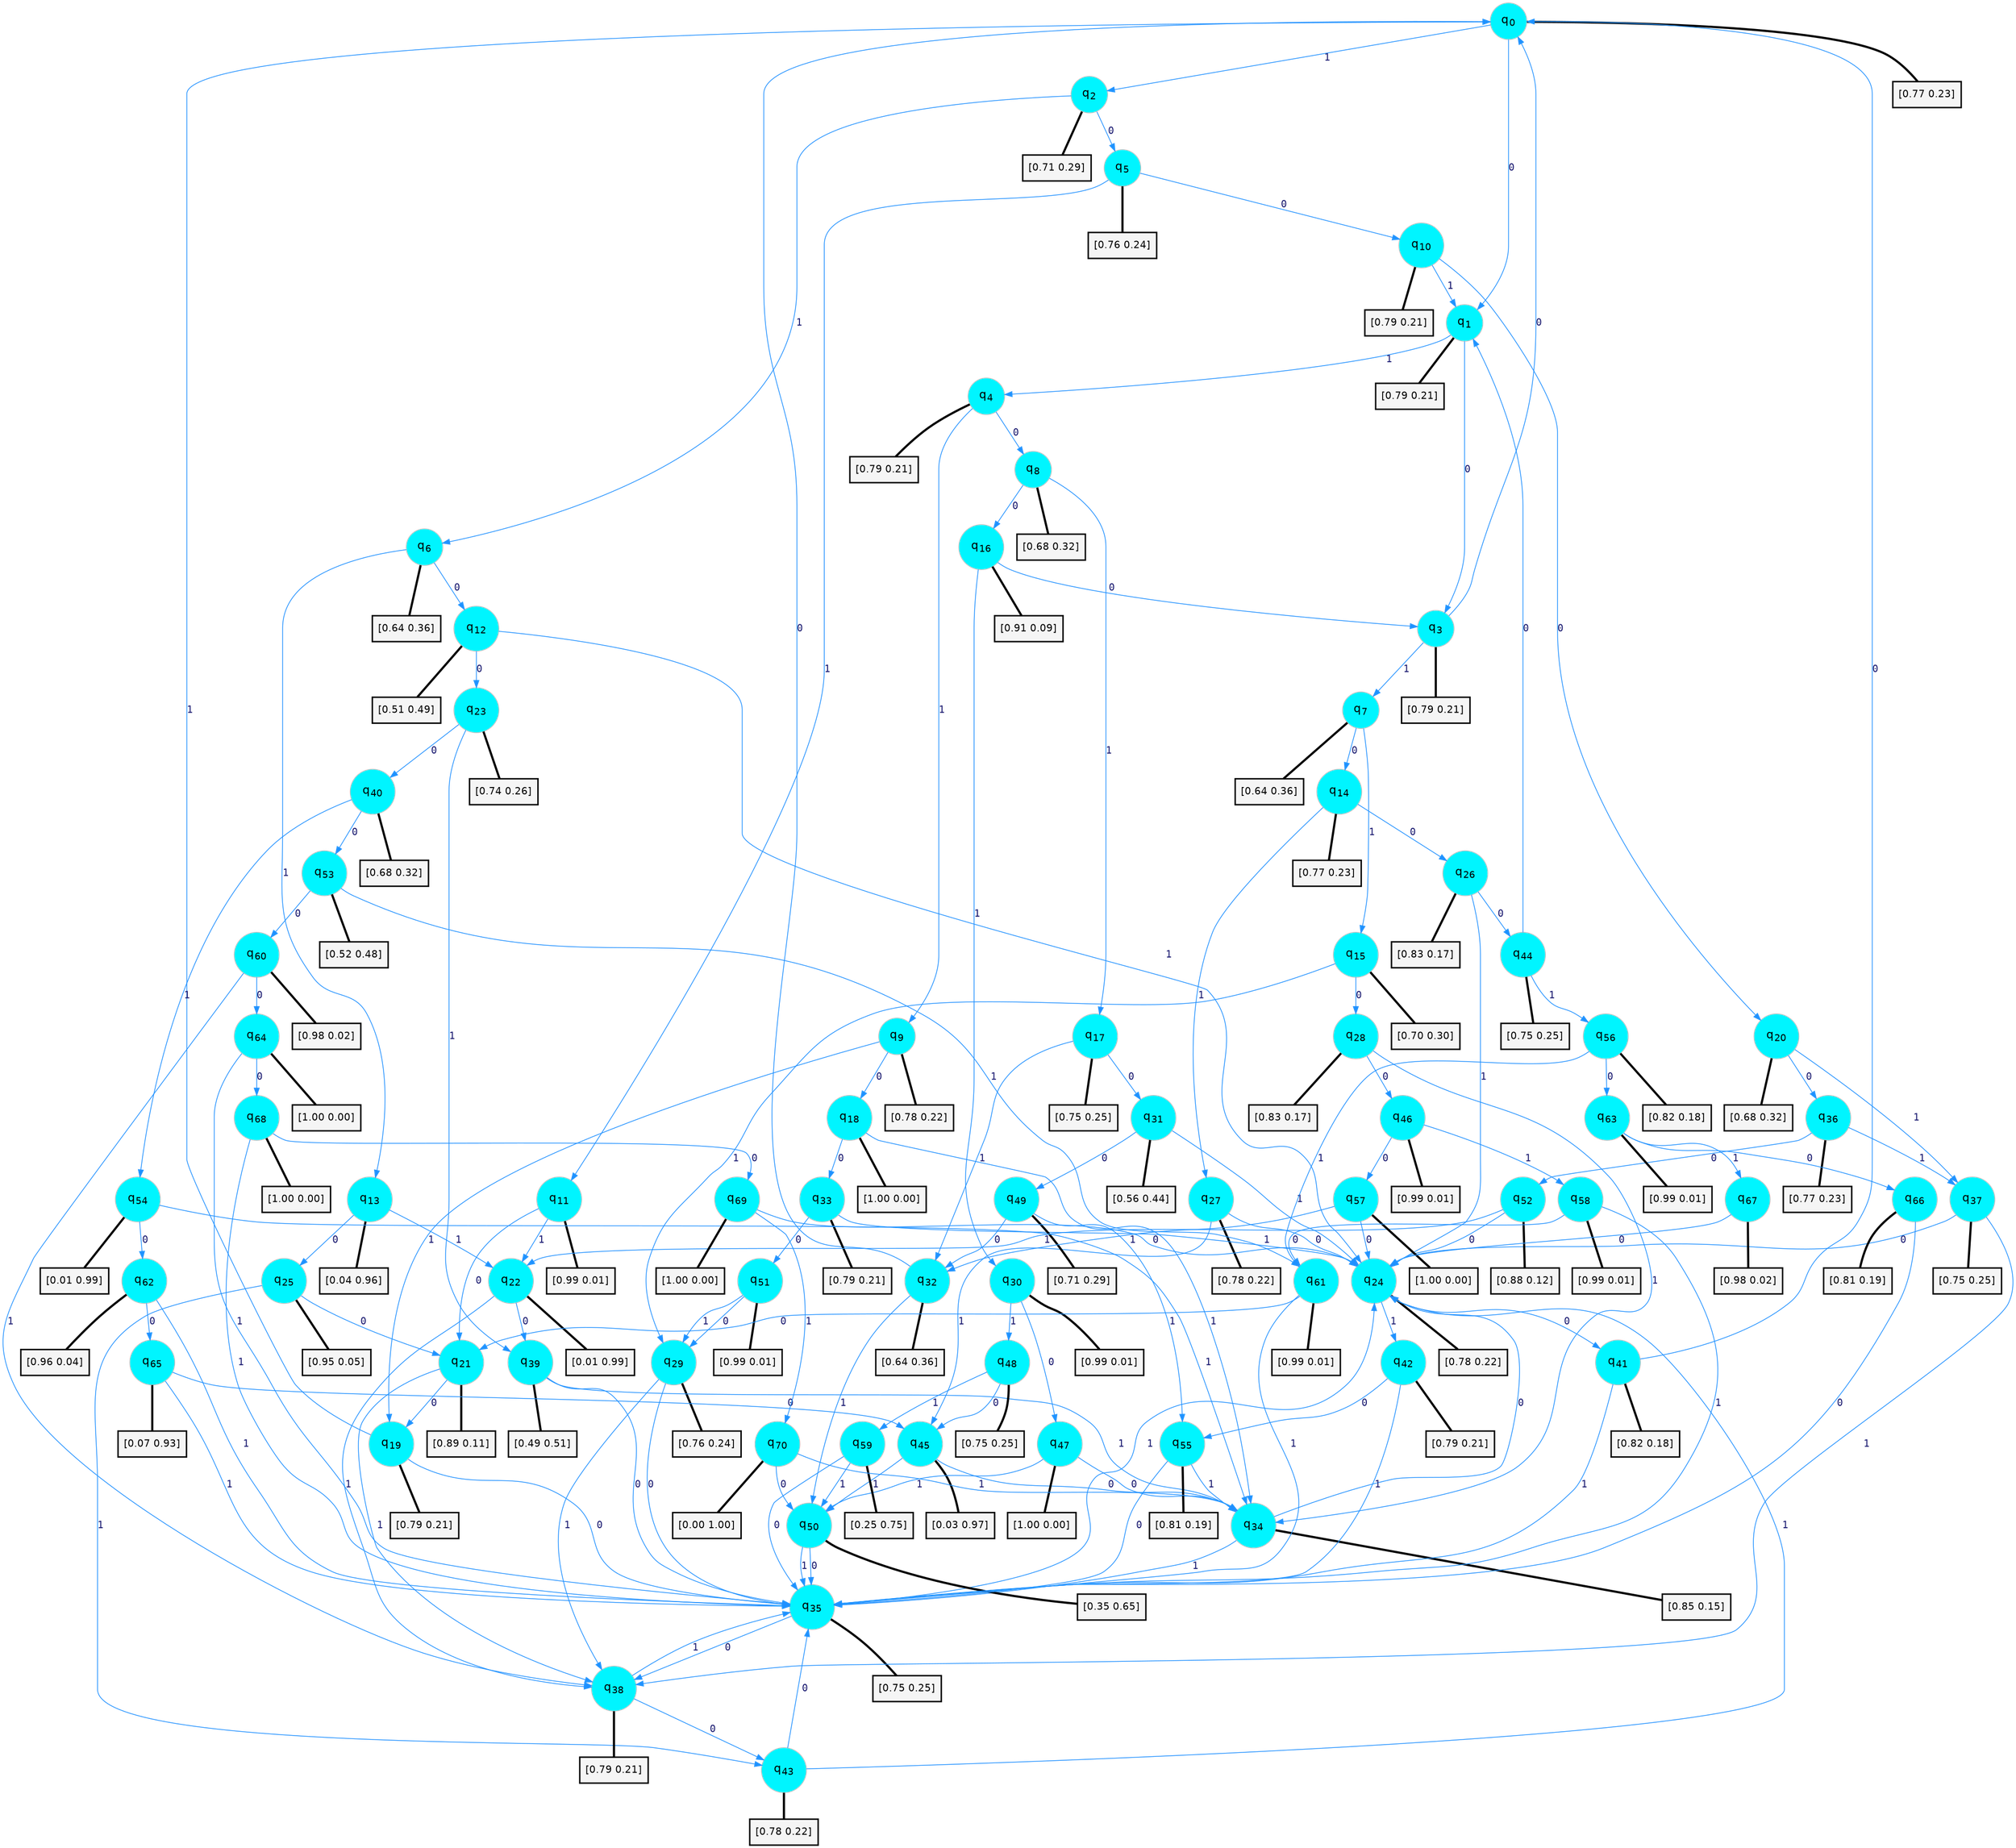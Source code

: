 digraph G {
graph [
bgcolor=transparent, dpi=300, rankdir=TD, size="40,25"];
node [
color=gray, fillcolor=turquoise1, fontcolor=black, fontname=Helvetica, fontsize=16, fontweight=bold, shape=circle, style=filled];
edge [
arrowsize=1, color=dodgerblue1, fontcolor=midnightblue, fontname=courier, fontweight=bold, penwidth=1, style=solid, weight=20];
0[label=<q<SUB>0</SUB>>];
1[label=<q<SUB>1</SUB>>];
2[label=<q<SUB>2</SUB>>];
3[label=<q<SUB>3</SUB>>];
4[label=<q<SUB>4</SUB>>];
5[label=<q<SUB>5</SUB>>];
6[label=<q<SUB>6</SUB>>];
7[label=<q<SUB>7</SUB>>];
8[label=<q<SUB>8</SUB>>];
9[label=<q<SUB>9</SUB>>];
10[label=<q<SUB>10</SUB>>];
11[label=<q<SUB>11</SUB>>];
12[label=<q<SUB>12</SUB>>];
13[label=<q<SUB>13</SUB>>];
14[label=<q<SUB>14</SUB>>];
15[label=<q<SUB>15</SUB>>];
16[label=<q<SUB>16</SUB>>];
17[label=<q<SUB>17</SUB>>];
18[label=<q<SUB>18</SUB>>];
19[label=<q<SUB>19</SUB>>];
20[label=<q<SUB>20</SUB>>];
21[label=<q<SUB>21</SUB>>];
22[label=<q<SUB>22</SUB>>];
23[label=<q<SUB>23</SUB>>];
24[label=<q<SUB>24</SUB>>];
25[label=<q<SUB>25</SUB>>];
26[label=<q<SUB>26</SUB>>];
27[label=<q<SUB>27</SUB>>];
28[label=<q<SUB>28</SUB>>];
29[label=<q<SUB>29</SUB>>];
30[label=<q<SUB>30</SUB>>];
31[label=<q<SUB>31</SUB>>];
32[label=<q<SUB>32</SUB>>];
33[label=<q<SUB>33</SUB>>];
34[label=<q<SUB>34</SUB>>];
35[label=<q<SUB>35</SUB>>];
36[label=<q<SUB>36</SUB>>];
37[label=<q<SUB>37</SUB>>];
38[label=<q<SUB>38</SUB>>];
39[label=<q<SUB>39</SUB>>];
40[label=<q<SUB>40</SUB>>];
41[label=<q<SUB>41</SUB>>];
42[label=<q<SUB>42</SUB>>];
43[label=<q<SUB>43</SUB>>];
44[label=<q<SUB>44</SUB>>];
45[label=<q<SUB>45</SUB>>];
46[label=<q<SUB>46</SUB>>];
47[label=<q<SUB>47</SUB>>];
48[label=<q<SUB>48</SUB>>];
49[label=<q<SUB>49</SUB>>];
50[label=<q<SUB>50</SUB>>];
51[label=<q<SUB>51</SUB>>];
52[label=<q<SUB>52</SUB>>];
53[label=<q<SUB>53</SUB>>];
54[label=<q<SUB>54</SUB>>];
55[label=<q<SUB>55</SUB>>];
56[label=<q<SUB>56</SUB>>];
57[label=<q<SUB>57</SUB>>];
58[label=<q<SUB>58</SUB>>];
59[label=<q<SUB>59</SUB>>];
60[label=<q<SUB>60</SUB>>];
61[label=<q<SUB>61</SUB>>];
62[label=<q<SUB>62</SUB>>];
63[label=<q<SUB>63</SUB>>];
64[label=<q<SUB>64</SUB>>];
65[label=<q<SUB>65</SUB>>];
66[label=<q<SUB>66</SUB>>];
67[label=<q<SUB>67</SUB>>];
68[label=<q<SUB>68</SUB>>];
69[label=<q<SUB>69</SUB>>];
70[label=<q<SUB>70</SUB>>];
71[label="[0.77 0.23]", shape=box,fontcolor=black, fontname=Helvetica, fontsize=14, penwidth=2, fillcolor=whitesmoke,color=black];
72[label="[0.79 0.21]", shape=box,fontcolor=black, fontname=Helvetica, fontsize=14, penwidth=2, fillcolor=whitesmoke,color=black];
73[label="[0.71 0.29]", shape=box,fontcolor=black, fontname=Helvetica, fontsize=14, penwidth=2, fillcolor=whitesmoke,color=black];
74[label="[0.79 0.21]", shape=box,fontcolor=black, fontname=Helvetica, fontsize=14, penwidth=2, fillcolor=whitesmoke,color=black];
75[label="[0.79 0.21]", shape=box,fontcolor=black, fontname=Helvetica, fontsize=14, penwidth=2, fillcolor=whitesmoke,color=black];
76[label="[0.76 0.24]", shape=box,fontcolor=black, fontname=Helvetica, fontsize=14, penwidth=2, fillcolor=whitesmoke,color=black];
77[label="[0.64 0.36]", shape=box,fontcolor=black, fontname=Helvetica, fontsize=14, penwidth=2, fillcolor=whitesmoke,color=black];
78[label="[0.64 0.36]", shape=box,fontcolor=black, fontname=Helvetica, fontsize=14, penwidth=2, fillcolor=whitesmoke,color=black];
79[label="[0.68 0.32]", shape=box,fontcolor=black, fontname=Helvetica, fontsize=14, penwidth=2, fillcolor=whitesmoke,color=black];
80[label="[0.78 0.22]", shape=box,fontcolor=black, fontname=Helvetica, fontsize=14, penwidth=2, fillcolor=whitesmoke,color=black];
81[label="[0.79 0.21]", shape=box,fontcolor=black, fontname=Helvetica, fontsize=14, penwidth=2, fillcolor=whitesmoke,color=black];
82[label="[0.99 0.01]", shape=box,fontcolor=black, fontname=Helvetica, fontsize=14, penwidth=2, fillcolor=whitesmoke,color=black];
83[label="[0.51 0.49]", shape=box,fontcolor=black, fontname=Helvetica, fontsize=14, penwidth=2, fillcolor=whitesmoke,color=black];
84[label="[0.04 0.96]", shape=box,fontcolor=black, fontname=Helvetica, fontsize=14, penwidth=2, fillcolor=whitesmoke,color=black];
85[label="[0.77 0.23]", shape=box,fontcolor=black, fontname=Helvetica, fontsize=14, penwidth=2, fillcolor=whitesmoke,color=black];
86[label="[0.70 0.30]", shape=box,fontcolor=black, fontname=Helvetica, fontsize=14, penwidth=2, fillcolor=whitesmoke,color=black];
87[label="[0.91 0.09]", shape=box,fontcolor=black, fontname=Helvetica, fontsize=14, penwidth=2, fillcolor=whitesmoke,color=black];
88[label="[0.75 0.25]", shape=box,fontcolor=black, fontname=Helvetica, fontsize=14, penwidth=2, fillcolor=whitesmoke,color=black];
89[label="[1.00 0.00]", shape=box,fontcolor=black, fontname=Helvetica, fontsize=14, penwidth=2, fillcolor=whitesmoke,color=black];
90[label="[0.79 0.21]", shape=box,fontcolor=black, fontname=Helvetica, fontsize=14, penwidth=2, fillcolor=whitesmoke,color=black];
91[label="[0.68 0.32]", shape=box,fontcolor=black, fontname=Helvetica, fontsize=14, penwidth=2, fillcolor=whitesmoke,color=black];
92[label="[0.89 0.11]", shape=box,fontcolor=black, fontname=Helvetica, fontsize=14, penwidth=2, fillcolor=whitesmoke,color=black];
93[label="[0.01 0.99]", shape=box,fontcolor=black, fontname=Helvetica, fontsize=14, penwidth=2, fillcolor=whitesmoke,color=black];
94[label="[0.74 0.26]", shape=box,fontcolor=black, fontname=Helvetica, fontsize=14, penwidth=2, fillcolor=whitesmoke,color=black];
95[label="[0.78 0.22]", shape=box,fontcolor=black, fontname=Helvetica, fontsize=14, penwidth=2, fillcolor=whitesmoke,color=black];
96[label="[0.95 0.05]", shape=box,fontcolor=black, fontname=Helvetica, fontsize=14, penwidth=2, fillcolor=whitesmoke,color=black];
97[label="[0.83 0.17]", shape=box,fontcolor=black, fontname=Helvetica, fontsize=14, penwidth=2, fillcolor=whitesmoke,color=black];
98[label="[0.78 0.22]", shape=box,fontcolor=black, fontname=Helvetica, fontsize=14, penwidth=2, fillcolor=whitesmoke,color=black];
99[label="[0.83 0.17]", shape=box,fontcolor=black, fontname=Helvetica, fontsize=14, penwidth=2, fillcolor=whitesmoke,color=black];
100[label="[0.76 0.24]", shape=box,fontcolor=black, fontname=Helvetica, fontsize=14, penwidth=2, fillcolor=whitesmoke,color=black];
101[label="[0.99 0.01]", shape=box,fontcolor=black, fontname=Helvetica, fontsize=14, penwidth=2, fillcolor=whitesmoke,color=black];
102[label="[0.56 0.44]", shape=box,fontcolor=black, fontname=Helvetica, fontsize=14, penwidth=2, fillcolor=whitesmoke,color=black];
103[label="[0.64 0.36]", shape=box,fontcolor=black, fontname=Helvetica, fontsize=14, penwidth=2, fillcolor=whitesmoke,color=black];
104[label="[0.79 0.21]", shape=box,fontcolor=black, fontname=Helvetica, fontsize=14, penwidth=2, fillcolor=whitesmoke,color=black];
105[label="[0.85 0.15]", shape=box,fontcolor=black, fontname=Helvetica, fontsize=14, penwidth=2, fillcolor=whitesmoke,color=black];
106[label="[0.75 0.25]", shape=box,fontcolor=black, fontname=Helvetica, fontsize=14, penwidth=2, fillcolor=whitesmoke,color=black];
107[label="[0.77 0.23]", shape=box,fontcolor=black, fontname=Helvetica, fontsize=14, penwidth=2, fillcolor=whitesmoke,color=black];
108[label="[0.75 0.25]", shape=box,fontcolor=black, fontname=Helvetica, fontsize=14, penwidth=2, fillcolor=whitesmoke,color=black];
109[label="[0.79 0.21]", shape=box,fontcolor=black, fontname=Helvetica, fontsize=14, penwidth=2, fillcolor=whitesmoke,color=black];
110[label="[0.49 0.51]", shape=box,fontcolor=black, fontname=Helvetica, fontsize=14, penwidth=2, fillcolor=whitesmoke,color=black];
111[label="[0.68 0.32]", shape=box,fontcolor=black, fontname=Helvetica, fontsize=14, penwidth=2, fillcolor=whitesmoke,color=black];
112[label="[0.82 0.18]", shape=box,fontcolor=black, fontname=Helvetica, fontsize=14, penwidth=2, fillcolor=whitesmoke,color=black];
113[label="[0.79 0.21]", shape=box,fontcolor=black, fontname=Helvetica, fontsize=14, penwidth=2, fillcolor=whitesmoke,color=black];
114[label="[0.78 0.22]", shape=box,fontcolor=black, fontname=Helvetica, fontsize=14, penwidth=2, fillcolor=whitesmoke,color=black];
115[label="[0.75 0.25]", shape=box,fontcolor=black, fontname=Helvetica, fontsize=14, penwidth=2, fillcolor=whitesmoke,color=black];
116[label="[0.03 0.97]", shape=box,fontcolor=black, fontname=Helvetica, fontsize=14, penwidth=2, fillcolor=whitesmoke,color=black];
117[label="[0.99 0.01]", shape=box,fontcolor=black, fontname=Helvetica, fontsize=14, penwidth=2, fillcolor=whitesmoke,color=black];
118[label="[1.00 0.00]", shape=box,fontcolor=black, fontname=Helvetica, fontsize=14, penwidth=2, fillcolor=whitesmoke,color=black];
119[label="[0.75 0.25]", shape=box,fontcolor=black, fontname=Helvetica, fontsize=14, penwidth=2, fillcolor=whitesmoke,color=black];
120[label="[0.71 0.29]", shape=box,fontcolor=black, fontname=Helvetica, fontsize=14, penwidth=2, fillcolor=whitesmoke,color=black];
121[label="[0.35 0.65]", shape=box,fontcolor=black, fontname=Helvetica, fontsize=14, penwidth=2, fillcolor=whitesmoke,color=black];
122[label="[0.99 0.01]", shape=box,fontcolor=black, fontname=Helvetica, fontsize=14, penwidth=2, fillcolor=whitesmoke,color=black];
123[label="[0.88 0.12]", shape=box,fontcolor=black, fontname=Helvetica, fontsize=14, penwidth=2, fillcolor=whitesmoke,color=black];
124[label="[0.52 0.48]", shape=box,fontcolor=black, fontname=Helvetica, fontsize=14, penwidth=2, fillcolor=whitesmoke,color=black];
125[label="[0.01 0.99]", shape=box,fontcolor=black, fontname=Helvetica, fontsize=14, penwidth=2, fillcolor=whitesmoke,color=black];
126[label="[0.81 0.19]", shape=box,fontcolor=black, fontname=Helvetica, fontsize=14, penwidth=2, fillcolor=whitesmoke,color=black];
127[label="[0.82 0.18]", shape=box,fontcolor=black, fontname=Helvetica, fontsize=14, penwidth=2, fillcolor=whitesmoke,color=black];
128[label="[1.00 0.00]", shape=box,fontcolor=black, fontname=Helvetica, fontsize=14, penwidth=2, fillcolor=whitesmoke,color=black];
129[label="[0.99 0.01]", shape=box,fontcolor=black, fontname=Helvetica, fontsize=14, penwidth=2, fillcolor=whitesmoke,color=black];
130[label="[0.25 0.75]", shape=box,fontcolor=black, fontname=Helvetica, fontsize=14, penwidth=2, fillcolor=whitesmoke,color=black];
131[label="[0.98 0.02]", shape=box,fontcolor=black, fontname=Helvetica, fontsize=14, penwidth=2, fillcolor=whitesmoke,color=black];
132[label="[0.99 0.01]", shape=box,fontcolor=black, fontname=Helvetica, fontsize=14, penwidth=2, fillcolor=whitesmoke,color=black];
133[label="[0.96 0.04]", shape=box,fontcolor=black, fontname=Helvetica, fontsize=14, penwidth=2, fillcolor=whitesmoke,color=black];
134[label="[0.99 0.01]", shape=box,fontcolor=black, fontname=Helvetica, fontsize=14, penwidth=2, fillcolor=whitesmoke,color=black];
135[label="[1.00 0.00]", shape=box,fontcolor=black, fontname=Helvetica, fontsize=14, penwidth=2, fillcolor=whitesmoke,color=black];
136[label="[0.07 0.93]", shape=box,fontcolor=black, fontname=Helvetica, fontsize=14, penwidth=2, fillcolor=whitesmoke,color=black];
137[label="[0.81 0.19]", shape=box,fontcolor=black, fontname=Helvetica, fontsize=14, penwidth=2, fillcolor=whitesmoke,color=black];
138[label="[0.98 0.02]", shape=box,fontcolor=black, fontname=Helvetica, fontsize=14, penwidth=2, fillcolor=whitesmoke,color=black];
139[label="[1.00 0.00]", shape=box,fontcolor=black, fontname=Helvetica, fontsize=14, penwidth=2, fillcolor=whitesmoke,color=black];
140[label="[1.00 0.00]", shape=box,fontcolor=black, fontname=Helvetica, fontsize=14, penwidth=2, fillcolor=whitesmoke,color=black];
141[label="[0.00 1.00]", shape=box,fontcolor=black, fontname=Helvetica, fontsize=14, penwidth=2, fillcolor=whitesmoke,color=black];
0->1 [label=0];
0->2 [label=1];
0->71 [arrowhead=none, penwidth=3,color=black];
1->3 [label=0];
1->4 [label=1];
1->72 [arrowhead=none, penwidth=3,color=black];
2->5 [label=0];
2->6 [label=1];
2->73 [arrowhead=none, penwidth=3,color=black];
3->0 [label=0];
3->7 [label=1];
3->74 [arrowhead=none, penwidth=3,color=black];
4->8 [label=0];
4->9 [label=1];
4->75 [arrowhead=none, penwidth=3,color=black];
5->10 [label=0];
5->11 [label=1];
5->76 [arrowhead=none, penwidth=3,color=black];
6->12 [label=0];
6->13 [label=1];
6->77 [arrowhead=none, penwidth=3,color=black];
7->14 [label=0];
7->15 [label=1];
7->78 [arrowhead=none, penwidth=3,color=black];
8->16 [label=0];
8->17 [label=1];
8->79 [arrowhead=none, penwidth=3,color=black];
9->18 [label=0];
9->19 [label=1];
9->80 [arrowhead=none, penwidth=3,color=black];
10->20 [label=0];
10->1 [label=1];
10->81 [arrowhead=none, penwidth=3,color=black];
11->21 [label=0];
11->22 [label=1];
11->82 [arrowhead=none, penwidth=3,color=black];
12->23 [label=0];
12->24 [label=1];
12->83 [arrowhead=none, penwidth=3,color=black];
13->25 [label=0];
13->22 [label=1];
13->84 [arrowhead=none, penwidth=3,color=black];
14->26 [label=0];
14->27 [label=1];
14->85 [arrowhead=none, penwidth=3,color=black];
15->28 [label=0];
15->29 [label=1];
15->86 [arrowhead=none, penwidth=3,color=black];
16->3 [label=0];
16->30 [label=1];
16->87 [arrowhead=none, penwidth=3,color=black];
17->31 [label=0];
17->32 [label=1];
17->88 [arrowhead=none, penwidth=3,color=black];
18->33 [label=0];
18->34 [label=1];
18->89 [arrowhead=none, penwidth=3,color=black];
19->35 [label=0];
19->0 [label=1];
19->90 [arrowhead=none, penwidth=3,color=black];
20->36 [label=0];
20->37 [label=1];
20->91 [arrowhead=none, penwidth=3,color=black];
21->19 [label=0];
21->38 [label=1];
21->92 [arrowhead=none, penwidth=3,color=black];
22->39 [label=0];
22->38 [label=1];
22->93 [arrowhead=none, penwidth=3,color=black];
23->40 [label=0];
23->39 [label=1];
23->94 [arrowhead=none, penwidth=3,color=black];
24->41 [label=0];
24->42 [label=1];
24->95 [arrowhead=none, penwidth=3,color=black];
25->21 [label=0];
25->43 [label=1];
25->96 [arrowhead=none, penwidth=3,color=black];
26->44 [label=0];
26->24 [label=1];
26->97 [arrowhead=none, penwidth=3,color=black];
27->24 [label=0];
27->45 [label=1];
27->98 [arrowhead=none, penwidth=3,color=black];
28->46 [label=0];
28->34 [label=1];
28->99 [arrowhead=none, penwidth=3,color=black];
29->35 [label=0];
29->38 [label=1];
29->100 [arrowhead=none, penwidth=3,color=black];
30->47 [label=0];
30->48 [label=1];
30->101 [arrowhead=none, penwidth=3,color=black];
31->49 [label=0];
31->24 [label=1];
31->102 [arrowhead=none, penwidth=3,color=black];
32->0 [label=0];
32->50 [label=1];
32->103 [arrowhead=none, penwidth=3,color=black];
33->51 [label=0];
33->24 [label=1];
33->104 [arrowhead=none, penwidth=3,color=black];
34->24 [label=0];
34->35 [label=1];
34->105 [arrowhead=none, penwidth=3,color=black];
35->38 [label=0];
35->24 [label=1];
35->106 [arrowhead=none, penwidth=3,color=black];
36->52 [label=0];
36->37 [label=1];
36->107 [arrowhead=none, penwidth=3,color=black];
37->24 [label=0];
37->38 [label=1];
37->108 [arrowhead=none, penwidth=3,color=black];
38->43 [label=0];
38->35 [label=1];
38->109 [arrowhead=none, penwidth=3,color=black];
39->35 [label=0];
39->34 [label=1];
39->110 [arrowhead=none, penwidth=3,color=black];
40->53 [label=0];
40->54 [label=1];
40->111 [arrowhead=none, penwidth=3,color=black];
41->0 [label=0];
41->35 [label=1];
41->112 [arrowhead=none, penwidth=3,color=black];
42->55 [label=0];
42->35 [label=1];
42->113 [arrowhead=none, penwidth=3,color=black];
43->35 [label=0];
43->24 [label=1];
43->114 [arrowhead=none, penwidth=3,color=black];
44->1 [label=0];
44->56 [label=1];
44->115 [arrowhead=none, penwidth=3,color=black];
45->34 [label=0];
45->50 [label=1];
45->116 [arrowhead=none, penwidth=3,color=black];
46->57 [label=0];
46->58 [label=1];
46->117 [arrowhead=none, penwidth=3,color=black];
47->34 [label=0];
47->50 [label=1];
47->118 [arrowhead=none, penwidth=3,color=black];
48->45 [label=0];
48->59 [label=1];
48->119 [arrowhead=none, penwidth=3,color=black];
49->32 [label=0];
49->55 [label=1];
49->120 [arrowhead=none, penwidth=3,color=black];
50->35 [label=0];
50->35 [label=1];
50->121 [arrowhead=none, penwidth=3,color=black];
51->29 [label=0];
51->29 [label=1];
51->122 [arrowhead=none, penwidth=3,color=black];
52->24 [label=0];
52->22 [label=1];
52->123 [arrowhead=none, penwidth=3,color=black];
53->60 [label=0];
53->61 [label=1];
53->124 [arrowhead=none, penwidth=3,color=black];
54->62 [label=0];
54->34 [label=1];
54->125 [arrowhead=none, penwidth=3,color=black];
55->35 [label=0];
55->34 [label=1];
55->126 [arrowhead=none, penwidth=3,color=black];
56->63 [label=0];
56->61 [label=1];
56->127 [arrowhead=none, penwidth=3,color=black];
57->24 [label=0];
57->32 [label=1];
57->128 [arrowhead=none, penwidth=3,color=black];
58->61 [label=0];
58->35 [label=1];
58->129 [arrowhead=none, penwidth=3,color=black];
59->35 [label=0];
59->50 [label=1];
59->130 [arrowhead=none, penwidth=3,color=black];
60->64 [label=0];
60->38 [label=1];
60->131 [arrowhead=none, penwidth=3,color=black];
61->21 [label=0];
61->35 [label=1];
61->132 [arrowhead=none, penwidth=3,color=black];
62->65 [label=0];
62->35 [label=1];
62->133 [arrowhead=none, penwidth=3,color=black];
63->66 [label=0];
63->67 [label=1];
63->134 [arrowhead=none, penwidth=3,color=black];
64->68 [label=0];
64->35 [label=1];
64->135 [arrowhead=none, penwidth=3,color=black];
65->45 [label=0];
65->35 [label=1];
65->136 [arrowhead=none, penwidth=3,color=black];
66->35 [label=0];
66->137 [arrowhead=none, penwidth=3,color=black];
67->24 [label=0];
67->138 [arrowhead=none, penwidth=3,color=black];
68->69 [label=0];
68->35 [label=1];
68->139 [arrowhead=none, penwidth=3,color=black];
69->24 [label=0];
69->70 [label=1];
69->140 [arrowhead=none, penwidth=3,color=black];
70->50 [label=0];
70->34 [label=1];
70->141 [arrowhead=none, penwidth=3,color=black];
}
